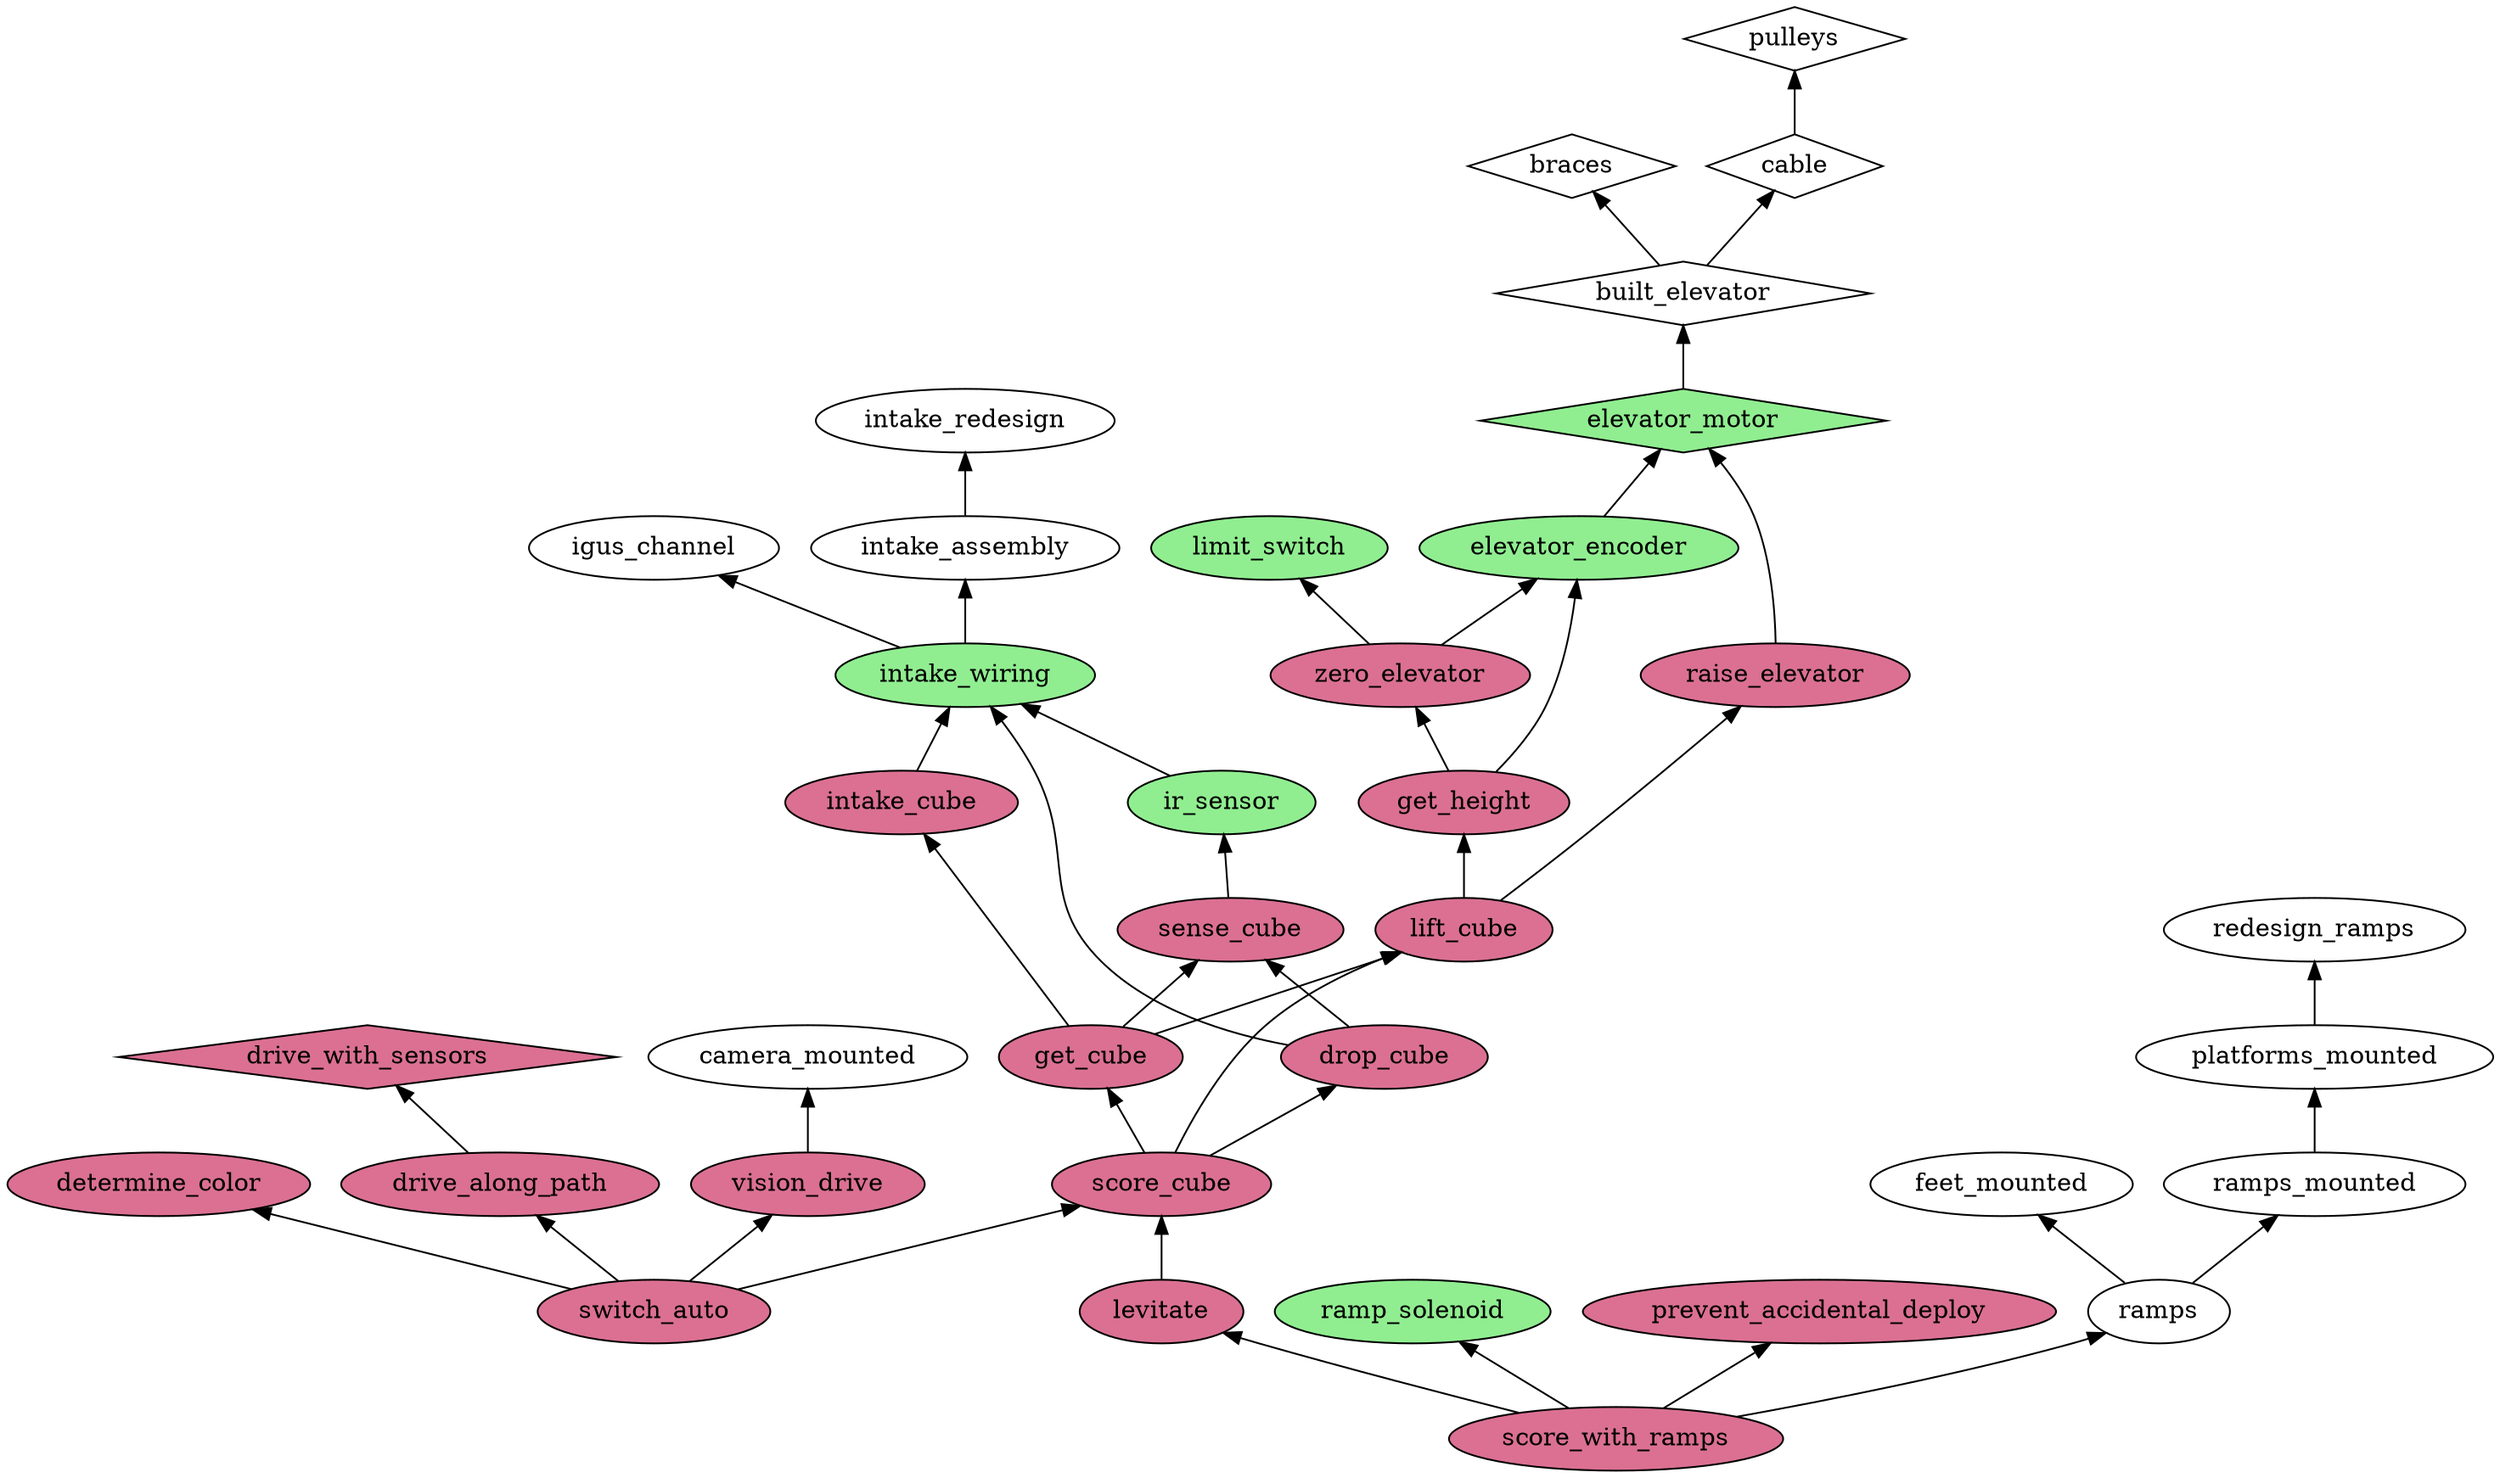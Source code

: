 digraph g {
	rankdir=BT
	ordering=out
	subgraph programming {
		node[style=filled, fillcolor=palevioletred]
		score_cube; get_cube; lift_cube; drop_cube; intake_cube; sense_cube; get_height; zero_elevator; raise_elevator; switch_auto; determine_color; drive_along_path; vision_drive; score_with_ramps; prevent_accidental_deploy; levitate;
	}
	subgraph electrical {
		node[style=filled, fillcolor=lightgreen]
		intake_wiring; ir_sensor; limit_switch; elevator_encoder; ramp_solenoid
	}
	subgraph complete {
		node[shape=diamond]
		pulleys; cable; braces; built_elevator;
	}
        subgraph complete_electrical {
                node[style=filled, fillcolor=lightgreen, shape=diamond]
                elevator_motor;
        }
        subgraph complete_programming {
                node[style=filled, fillcolor=palevioletred, shape=diamond]
                drive_with_sensors;
        }
	score_cube -> get_cube
	score_cube -> lift_cube
	score_cube -> drop_cube
	get_cube -> intake_cube
	get_cube -> sense_cube
	get_cube -> lift_cube
	lift_cube -> get_height
	lift_cube -> raise_elevator
	built_elevator -> braces
	built_elevator -> cable
	cable -> pulleys
	raise_elevator -> elevator_motor
	elevator_motor -> built_elevator
	get_height -> zero_elevator
	zero_elevator -> limit_switch
	get_height -> elevator_encoder
	elevator_encoder -> elevator_motor
	zero_elevator -> elevator_encoder
	intake_cube -> intake_wiring
        intake_wiring -> igus_channel
	intake_wiring -> intake_assembly
	intake_assembly -> intake_redesign
	sense_cube -> ir_sensor
	ir_sensor -> intake_wiring
	drop_cube -> intake_wiring
	drop_cube -> sense_cube
	switch_auto -> determine_color
	switch_auto -> drive_along_path
	switch_auto -> vision_drive
	switch_auto -> score_cube
	vision_drive -> camera_mounted
	drive_along_path -> drive_with_sensors
	score_with_ramps -> levitate
	score_with_ramps -> ramp_solenoid
	score_with_ramps -> prevent_accidental_deploy
	score_with_ramps -> ramps
	ramps -> feet_mounted
	ramps -> ramps_mounted
	ramps_mounted -> platforms_mounted
	platforms_mounted -> redesign_ramps
	levitate -> score_cube
}
